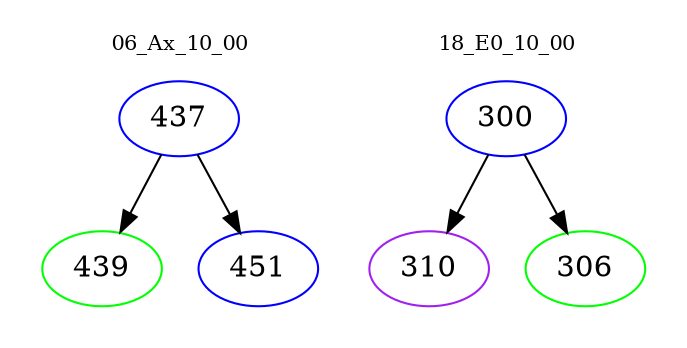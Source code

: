 digraph{
subgraph cluster_0 {
color = white
label = "06_Ax_10_00";
fontsize=10;
T0_437 [label="437", color="blue"]
T0_437 -> T0_439 [color="black"]
T0_439 [label="439", color="green"]
T0_437 -> T0_451 [color="black"]
T0_451 [label="451", color="blue"]
}
subgraph cluster_1 {
color = white
label = "18_E0_10_00";
fontsize=10;
T1_300 [label="300", color="blue"]
T1_300 -> T1_310 [color="black"]
T1_310 [label="310", color="purple"]
T1_300 -> T1_306 [color="black"]
T1_306 [label="306", color="green"]
}
}
